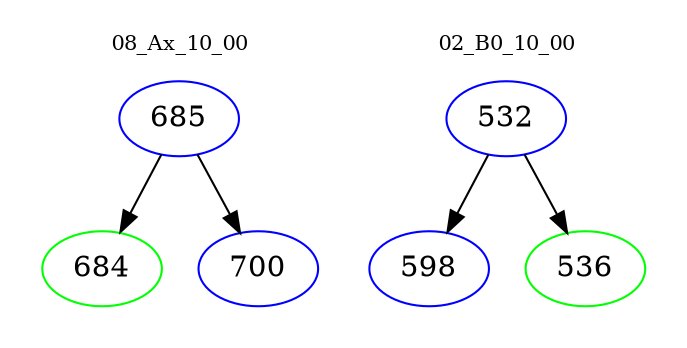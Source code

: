 digraph{
subgraph cluster_0 {
color = white
label = "08_Ax_10_00";
fontsize=10;
T0_685 [label="685", color="blue"]
T0_685 -> T0_684 [color="black"]
T0_684 [label="684", color="green"]
T0_685 -> T0_700 [color="black"]
T0_700 [label="700", color="blue"]
}
subgraph cluster_1 {
color = white
label = "02_B0_10_00";
fontsize=10;
T1_532 [label="532", color="blue"]
T1_532 -> T1_598 [color="black"]
T1_598 [label="598", color="blue"]
T1_532 -> T1_536 [color="black"]
T1_536 [label="536", color="green"]
}
}
